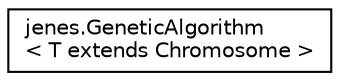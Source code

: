 digraph "Representación gráfica de la clase"
{
  edge [fontname="Helvetica",fontsize="10",labelfontname="Helvetica",labelfontsize="10"];
  node [fontname="Helvetica",fontsize="10",shape=record];
  rankdir="LR";
  Node1 [label="jenes.GeneticAlgorithm\l\< T extends Chromosome \>",height=0.2,width=0.4,color="black", fillcolor="white", style="filled",URL="$classjenes_1_1_genetic_algorithm_3_01_t_01extends_01_chromosome_01_4.html"];
}
